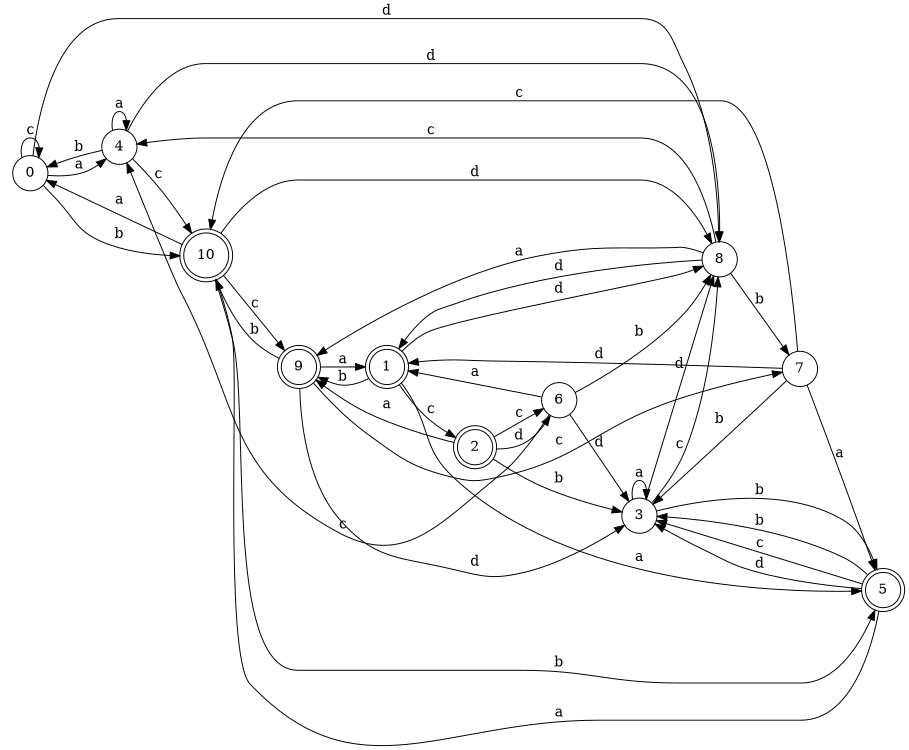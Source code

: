 digraph n9_9 {
__start0 [label="" shape="none"];

rankdir=LR;
size="8,5";

s0 [style="filled", color="black", fillcolor="white" shape="circle", label="0"];
s1 [style="rounded,filled", color="black", fillcolor="white" shape="doublecircle", label="1"];
s2 [style="rounded,filled", color="black", fillcolor="white" shape="doublecircle", label="2"];
s3 [style="filled", color="black", fillcolor="white" shape="circle", label="3"];
s4 [style="filled", color="black", fillcolor="white" shape="circle", label="4"];
s5 [style="rounded,filled", color="black", fillcolor="white" shape="doublecircle", label="5"];
s6 [style="filled", color="black", fillcolor="white" shape="circle", label="6"];
s7 [style="filled", color="black", fillcolor="white" shape="circle", label="7"];
s8 [style="filled", color="black", fillcolor="white" shape="circle", label="8"];
s9 [style="rounded,filled", color="black", fillcolor="white" shape="doublecircle", label="9"];
s10 [style="rounded,filled", color="black", fillcolor="white" shape="doublecircle", label="10"];
s0 -> s4 [label="a"];
s0 -> s10 [label="b"];
s0 -> s0 [label="c"];
s0 -> s8 [label="d"];
s1 -> s5 [label="a"];
s1 -> s9 [label="b"];
s1 -> s2 [label="c"];
s1 -> s8 [label="d"];
s2 -> s9 [label="a"];
s2 -> s3 [label="b"];
s2 -> s6 [label="c"];
s2 -> s6 [label="d"];
s3 -> s3 [label="a"];
s3 -> s5 [label="b"];
s3 -> s8 [label="c"];
s3 -> s8 [label="d"];
s4 -> s4 [label="a"];
s4 -> s0 [label="b"];
s4 -> s10 [label="c"];
s4 -> s8 [label="d"];
s5 -> s10 [label="a"];
s5 -> s3 [label="b"];
s5 -> s3 [label="c"];
s5 -> s3 [label="d"];
s6 -> s1 [label="a"];
s6 -> s8 [label="b"];
s6 -> s4 [label="c"];
s6 -> s3 [label="d"];
s7 -> s5 [label="a"];
s7 -> s3 [label="b"];
s7 -> s10 [label="c"];
s7 -> s1 [label="d"];
s8 -> s9 [label="a"];
s8 -> s7 [label="b"];
s8 -> s4 [label="c"];
s8 -> s1 [label="d"];
s9 -> s1 [label="a"];
s9 -> s10 [label="b"];
s9 -> s7 [label="c"];
s9 -> s3 [label="d"];
s10 -> s0 [label="a"];
s10 -> s5 [label="b"];
s10 -> s9 [label="c"];
s10 -> s8 [label="d"];

}
